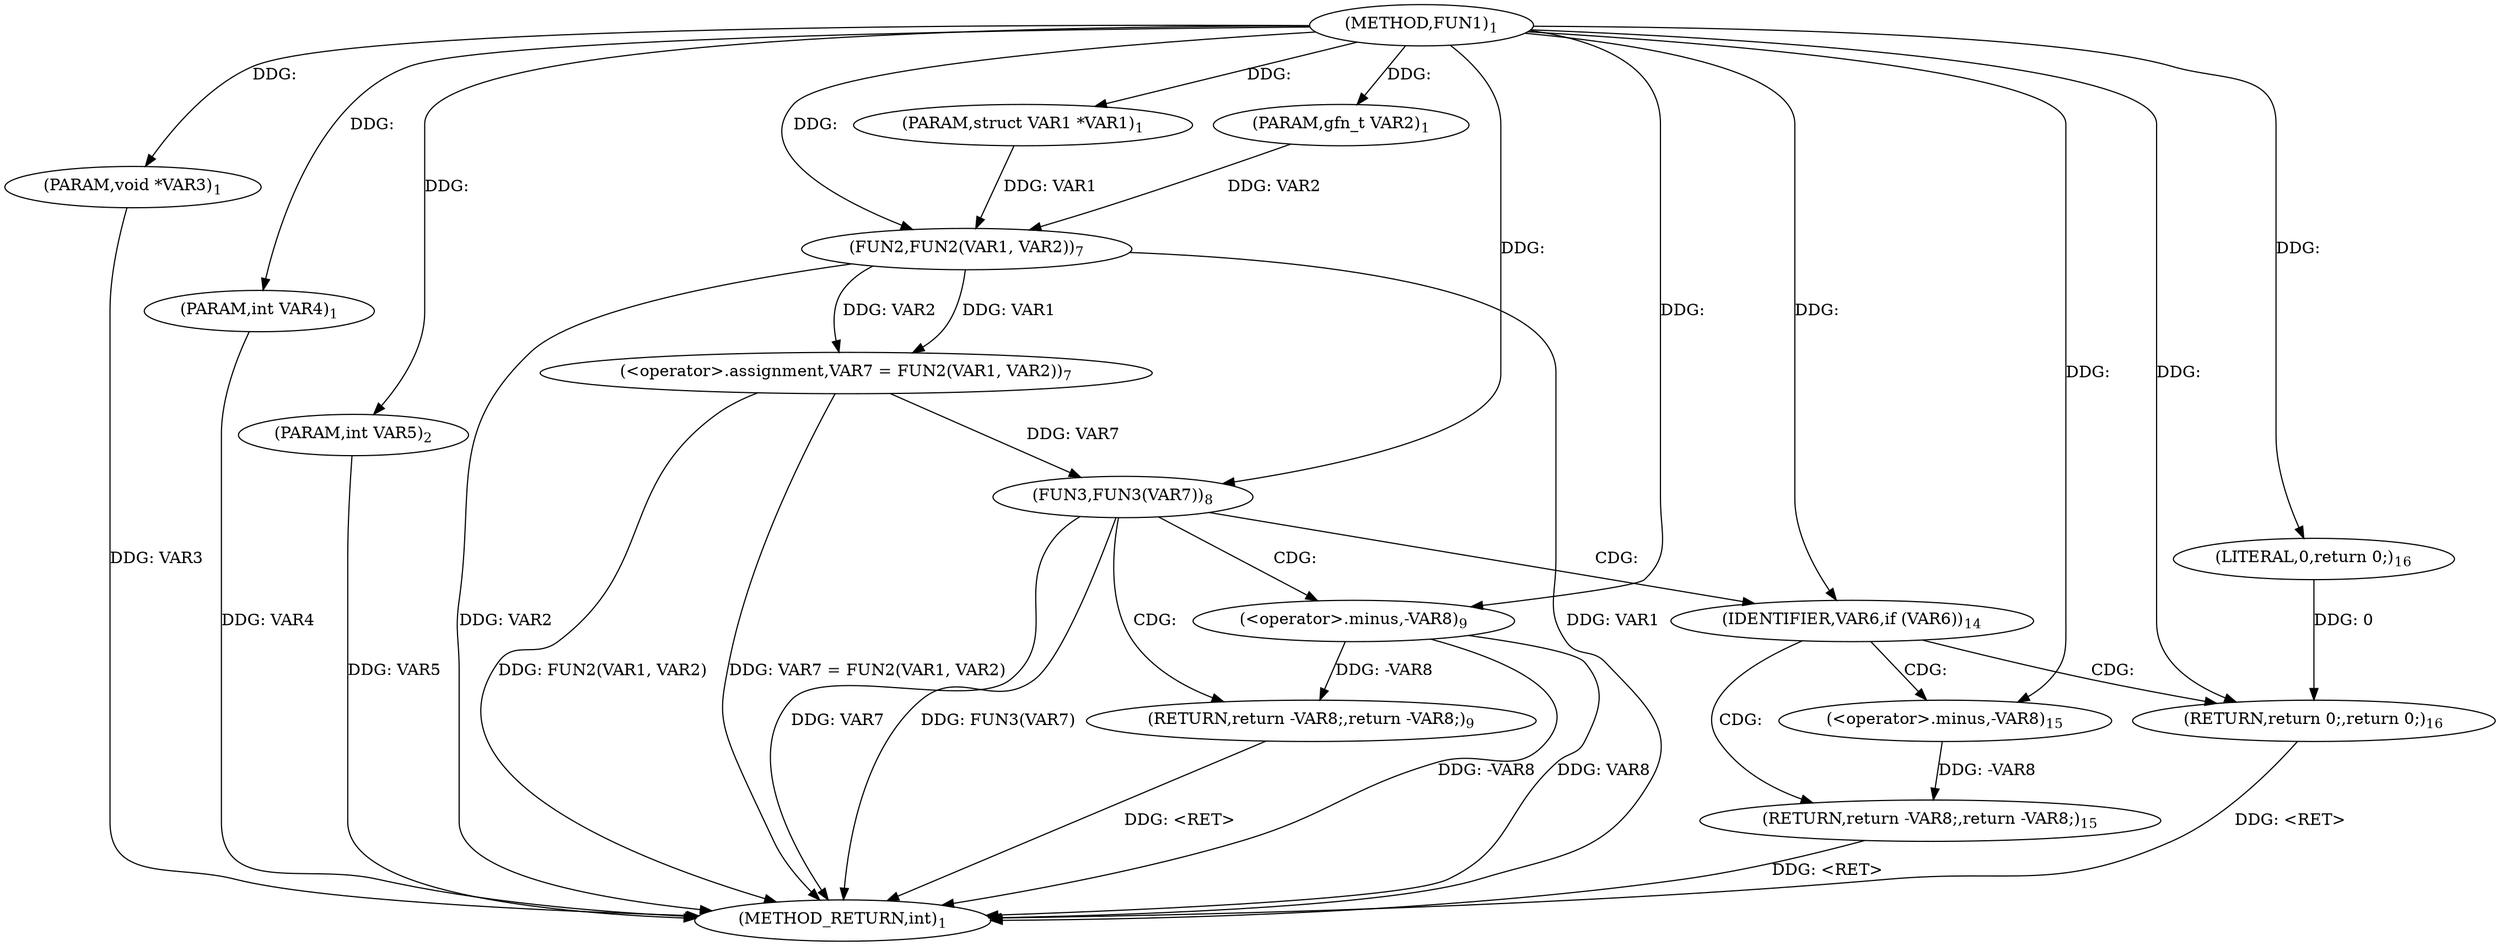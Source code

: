 digraph "FUN1" {  
"8" [label = <(METHOD,FUN1)<SUB>1</SUB>> ]
"37" [label = <(METHOD_RETURN,int)<SUB>1</SUB>> ]
"9" [label = <(PARAM,struct VAR1 *VAR1)<SUB>1</SUB>> ]
"10" [label = <(PARAM,gfn_t VAR2)<SUB>1</SUB>> ]
"11" [label = <(PARAM,void *VAR3)<SUB>1</SUB>> ]
"12" [label = <(PARAM,int VAR4)<SUB>1</SUB>> ]
"13" [label = <(PARAM,int VAR5)<SUB>2</SUB>> ]
"17" [label = <(&lt;operator&gt;.assignment,VAR7 = FUN2(VAR1, VAR2))<SUB>7</SUB>> ]
"35" [label = <(RETURN,return 0;,return 0;)<SUB>16</SUB>> ]
"23" [label = <(FUN3,FUN3(VAR7))<SUB>8</SUB>> ]
"30" [label = <(IDENTIFIER,VAR6,if (VAR6))<SUB>14</SUB>> ]
"36" [label = <(LITERAL,0,return 0;)<SUB>16</SUB>> ]
"19" [label = <(FUN2,FUN2(VAR1, VAR2))<SUB>7</SUB>> ]
"26" [label = <(RETURN,return -VAR8;,return -VAR8;)<SUB>9</SUB>> ]
"32" [label = <(RETURN,return -VAR8;,return -VAR8;)<SUB>15</SUB>> ]
"27" [label = <(&lt;operator&gt;.minus,-VAR8)<SUB>9</SUB>> ]
"33" [label = <(&lt;operator&gt;.minus,-VAR8)<SUB>15</SUB>> ]
  "35" -> "37"  [ label = "DDG: &lt;RET&gt;"] 
  "26" -> "37"  [ label = "DDG: &lt;RET&gt;"] 
  "32" -> "37"  [ label = "DDG: &lt;RET&gt;"] 
  "11" -> "37"  [ label = "DDG: VAR3"] 
  "12" -> "37"  [ label = "DDG: VAR4"] 
  "13" -> "37"  [ label = "DDG: VAR5"] 
  "19" -> "37"  [ label = "DDG: VAR1"] 
  "19" -> "37"  [ label = "DDG: VAR2"] 
  "17" -> "37"  [ label = "DDG: FUN2(VAR1, VAR2)"] 
  "17" -> "37"  [ label = "DDG: VAR7 = FUN2(VAR1, VAR2)"] 
  "23" -> "37"  [ label = "DDG: VAR7"] 
  "23" -> "37"  [ label = "DDG: FUN3(VAR7)"] 
  "27" -> "37"  [ label = "DDG: VAR8"] 
  "27" -> "37"  [ label = "DDG: -VAR8"] 
  "8" -> "9"  [ label = "DDG: "] 
  "8" -> "10"  [ label = "DDG: "] 
  "8" -> "11"  [ label = "DDG: "] 
  "8" -> "12"  [ label = "DDG: "] 
  "8" -> "13"  [ label = "DDG: "] 
  "19" -> "17"  [ label = "DDG: VAR1"] 
  "19" -> "17"  [ label = "DDG: VAR2"] 
  "36" -> "35"  [ label = "DDG: 0"] 
  "8" -> "35"  [ label = "DDG: "] 
  "8" -> "30"  [ label = "DDG: "] 
  "8" -> "36"  [ label = "DDG: "] 
  "9" -> "19"  [ label = "DDG: VAR1"] 
  "8" -> "19"  [ label = "DDG: "] 
  "10" -> "19"  [ label = "DDG: VAR2"] 
  "17" -> "23"  [ label = "DDG: VAR7"] 
  "8" -> "23"  [ label = "DDG: "] 
  "27" -> "26"  [ label = "DDG: -VAR8"] 
  "33" -> "32"  [ label = "DDG: -VAR8"] 
  "8" -> "27"  [ label = "DDG: "] 
  "8" -> "33"  [ label = "DDG: "] 
  "23" -> "30"  [ label = "CDG: "] 
  "23" -> "26"  [ label = "CDG: "] 
  "23" -> "27"  [ label = "CDG: "] 
  "30" -> "32"  [ label = "CDG: "] 
  "30" -> "33"  [ label = "CDG: "] 
  "30" -> "35"  [ label = "CDG: "] 
}

